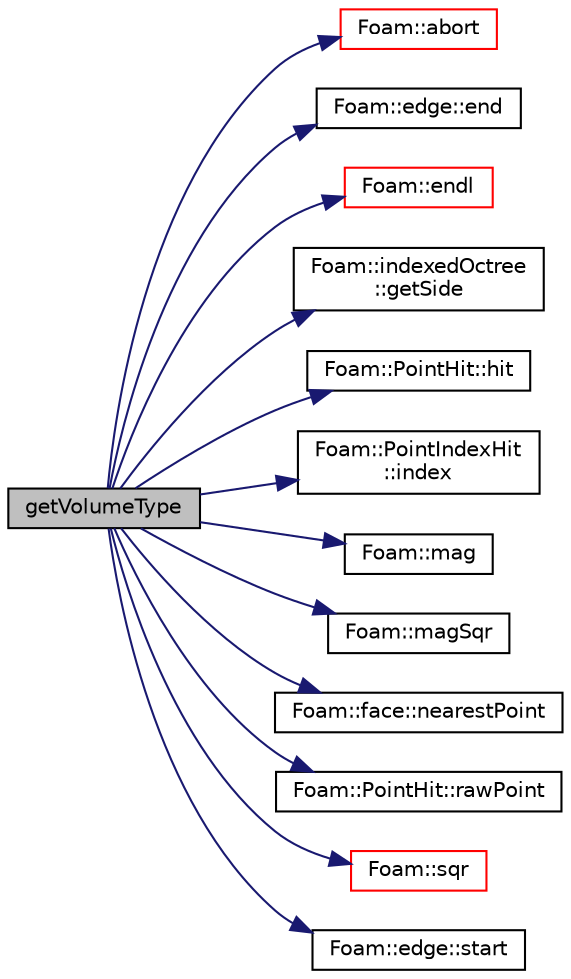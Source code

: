 digraph "getVolumeType"
{
  bgcolor="transparent";
  edge [fontname="Helvetica",fontsize="10",labelfontname="Helvetica",labelfontsize="10"];
  node [fontname="Helvetica",fontsize="10",shape=record];
  rankdir="LR";
  Node1 [label="getVolumeType",height=0.2,width=0.4,color="black", fillcolor="grey75", style="filled", fontcolor="black"];
  Node1 -> Node2 [color="midnightblue",fontsize="10",style="solid",fontname="Helvetica"];
  Node2 [label="Foam::abort",height=0.2,width=0.4,color="red",URL="$a10675.html#a447107a607d03e417307c203fa5fb44b"];
  Node1 -> Node3 [color="midnightblue",fontsize="10",style="solid",fontname="Helvetica"];
  Node3 [label="Foam::edge::end",height=0.2,width=0.4,color="black",URL="$a00606.html#a8ed0e876210c2c116b5694307a830518",tooltip="Return end vertex label. "];
  Node1 -> Node4 [color="midnightblue",fontsize="10",style="solid",fontname="Helvetica"];
  Node4 [label="Foam::endl",height=0.2,width=0.4,color="red",URL="$a10675.html#a2db8fe02a0d3909e9351bb4275b23ce4",tooltip="Add newline and flush stream. "];
  Node1 -> Node5 [color="midnightblue",fontsize="10",style="solid",fontname="Helvetica"];
  Node5 [label="Foam::indexedOctree\l::getSide",height=0.2,width=0.4,color="black",URL="$a01046.html#a89a49f91953d426e94dff0935a783c27",tooltip="Helper function to return the side. Returns outside if. "];
  Node1 -> Node6 [color="midnightblue",fontsize="10",style="solid",fontname="Helvetica"];
  Node6 [label="Foam::PointHit::hit",height=0.2,width=0.4,color="black",URL="$a01871.html#ad963d38a624b8bf8b37c210109dba03c",tooltip="Is there a hit. "];
  Node1 -> Node7 [color="midnightblue",fontsize="10",style="solid",fontname="Helvetica"];
  Node7 [label="Foam::PointIndexHit\l::index",height=0.2,width=0.4,color="black",URL="$a01873.html#a7d1e8acadb27bd2b4e61457d47b71b6f",tooltip="Return index. "];
  Node1 -> Node8 [color="midnightblue",fontsize="10",style="solid",fontname="Helvetica"];
  Node8 [label="Foam::mag",height=0.2,width=0.4,color="black",URL="$a10675.html#a929da2a3fdcf3dacbbe0487d3a330dae"];
  Node1 -> Node9 [color="midnightblue",fontsize="10",style="solid",fontname="Helvetica"];
  Node9 [label="Foam::magSqr",height=0.2,width=0.4,color="black",URL="$a10675.html#ae6fff2c6981e6d9618aa5038e69def6e"];
  Node1 -> Node10 [color="midnightblue",fontsize="10",style="solid",fontname="Helvetica"];
  Node10 [label="Foam::face::nearestPoint",height=0.2,width=0.4,color="black",URL="$a00709.html#a8313d5377dfbfd6b927801f995198964",tooltip="Return nearest point to face. "];
  Node1 -> Node11 [color="midnightblue",fontsize="10",style="solid",fontname="Helvetica"];
  Node11 [label="Foam::PointHit::rawPoint",height=0.2,width=0.4,color="black",URL="$a01871.html#a6c68a01f71e2d6a820e0f0e3540aff0f",tooltip="Return point with no checking. "];
  Node1 -> Node12 [color="midnightblue",fontsize="10",style="solid",fontname="Helvetica"];
  Node12 [label="Foam::sqr",height=0.2,width=0.4,color="red",URL="$a10675.html#a277dc11c581d53826ab5090b08f3b17b"];
  Node1 -> Node13 [color="midnightblue",fontsize="10",style="solid",fontname="Helvetica"];
  Node13 [label="Foam::edge::start",height=0.2,width=0.4,color="black",URL="$a00606.html#a96b607a9a9baa575783b4af443ef613f",tooltip="Return start vertex label. "];
}
